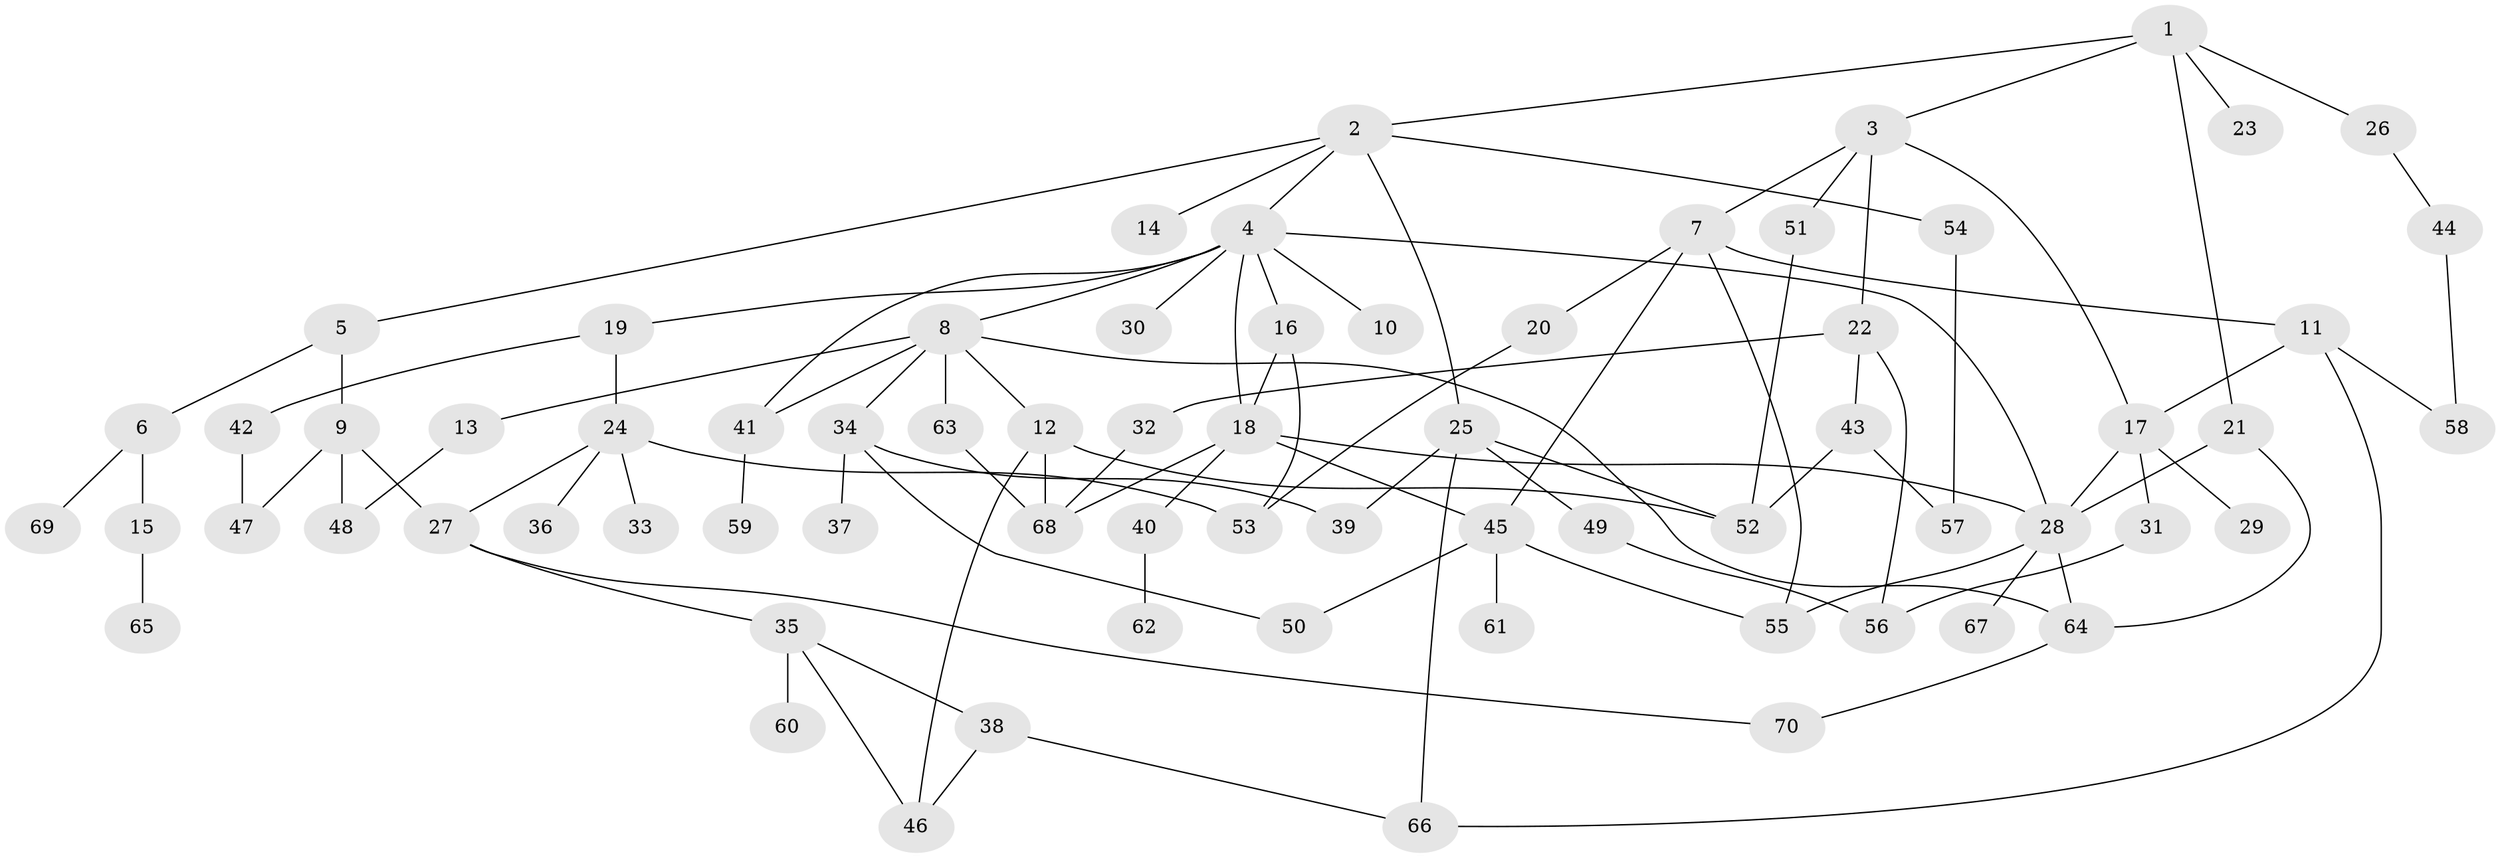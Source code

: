 // coarse degree distribution, {5: 0.13333333333333333, 7: 0.08888888888888889, 2: 0.26666666666666666, 4: 0.08888888888888889, 1: 0.2, 6: 0.044444444444444446, 3: 0.15555555555555556, 8: 0.022222222222222223}
// Generated by graph-tools (version 1.1) at 2025/41/03/06/25 10:41:29]
// undirected, 70 vertices, 102 edges
graph export_dot {
graph [start="1"]
  node [color=gray90,style=filled];
  1;
  2;
  3;
  4;
  5;
  6;
  7;
  8;
  9;
  10;
  11;
  12;
  13;
  14;
  15;
  16;
  17;
  18;
  19;
  20;
  21;
  22;
  23;
  24;
  25;
  26;
  27;
  28;
  29;
  30;
  31;
  32;
  33;
  34;
  35;
  36;
  37;
  38;
  39;
  40;
  41;
  42;
  43;
  44;
  45;
  46;
  47;
  48;
  49;
  50;
  51;
  52;
  53;
  54;
  55;
  56;
  57;
  58;
  59;
  60;
  61;
  62;
  63;
  64;
  65;
  66;
  67;
  68;
  69;
  70;
  1 -- 2;
  1 -- 3;
  1 -- 21;
  1 -- 23;
  1 -- 26;
  2 -- 4;
  2 -- 5;
  2 -- 14;
  2 -- 25;
  2 -- 54;
  3 -- 7;
  3 -- 17;
  3 -- 22;
  3 -- 51;
  4 -- 8;
  4 -- 10;
  4 -- 16;
  4 -- 19;
  4 -- 30;
  4 -- 28;
  4 -- 18;
  4 -- 41;
  5 -- 6;
  5 -- 9;
  6 -- 15;
  6 -- 69;
  7 -- 11;
  7 -- 20;
  7 -- 45;
  7 -- 55;
  8 -- 12;
  8 -- 13;
  8 -- 34;
  8 -- 41;
  8 -- 63;
  8 -- 64;
  9 -- 27;
  9 -- 48;
  9 -- 47;
  11 -- 58;
  11 -- 66;
  11 -- 17;
  12 -- 68;
  12 -- 52;
  12 -- 46;
  13 -- 48;
  15 -- 65;
  16 -- 18;
  16 -- 53;
  17 -- 29;
  17 -- 31;
  17 -- 28;
  18 -- 28;
  18 -- 40;
  18 -- 45;
  18 -- 68;
  19 -- 24;
  19 -- 42;
  20 -- 53;
  21 -- 64;
  21 -- 28;
  22 -- 32;
  22 -- 43;
  22 -- 56;
  24 -- 33;
  24 -- 36;
  24 -- 53;
  24 -- 27;
  25 -- 49;
  25 -- 39;
  25 -- 52;
  25 -- 66;
  26 -- 44;
  27 -- 35;
  27 -- 70;
  28 -- 55;
  28 -- 67;
  28 -- 64;
  31 -- 56;
  32 -- 68;
  34 -- 37;
  34 -- 39;
  34 -- 50;
  35 -- 38;
  35 -- 46;
  35 -- 60;
  38 -- 66;
  38 -- 46;
  40 -- 62;
  41 -- 59;
  42 -- 47;
  43 -- 52;
  43 -- 57;
  44 -- 58;
  45 -- 61;
  45 -- 55;
  45 -- 50;
  49 -- 56;
  51 -- 52;
  54 -- 57;
  63 -- 68;
  64 -- 70;
}
